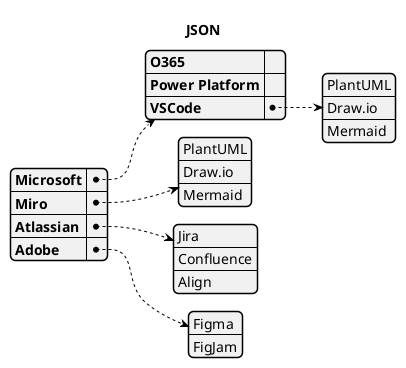 @startjson
title JSON
{
    "Microsoft" : {
        "O365" : "",

        "Power Platform" : "",
        "VSCode" : [
            "PlantUML",
            "Draw.io",
            "Mermaid"
        ]
    },
    "Miro" : [
            "PlantUML",
            "Draw.io",
            "Mermaid"
        ],
    "Atlassian" : [
        "Jira",
        "Confluence",
        "Align"
    ],
    "Adobe" : [
        "Figma",
        "FigJam"
    ]
}
@endjson
